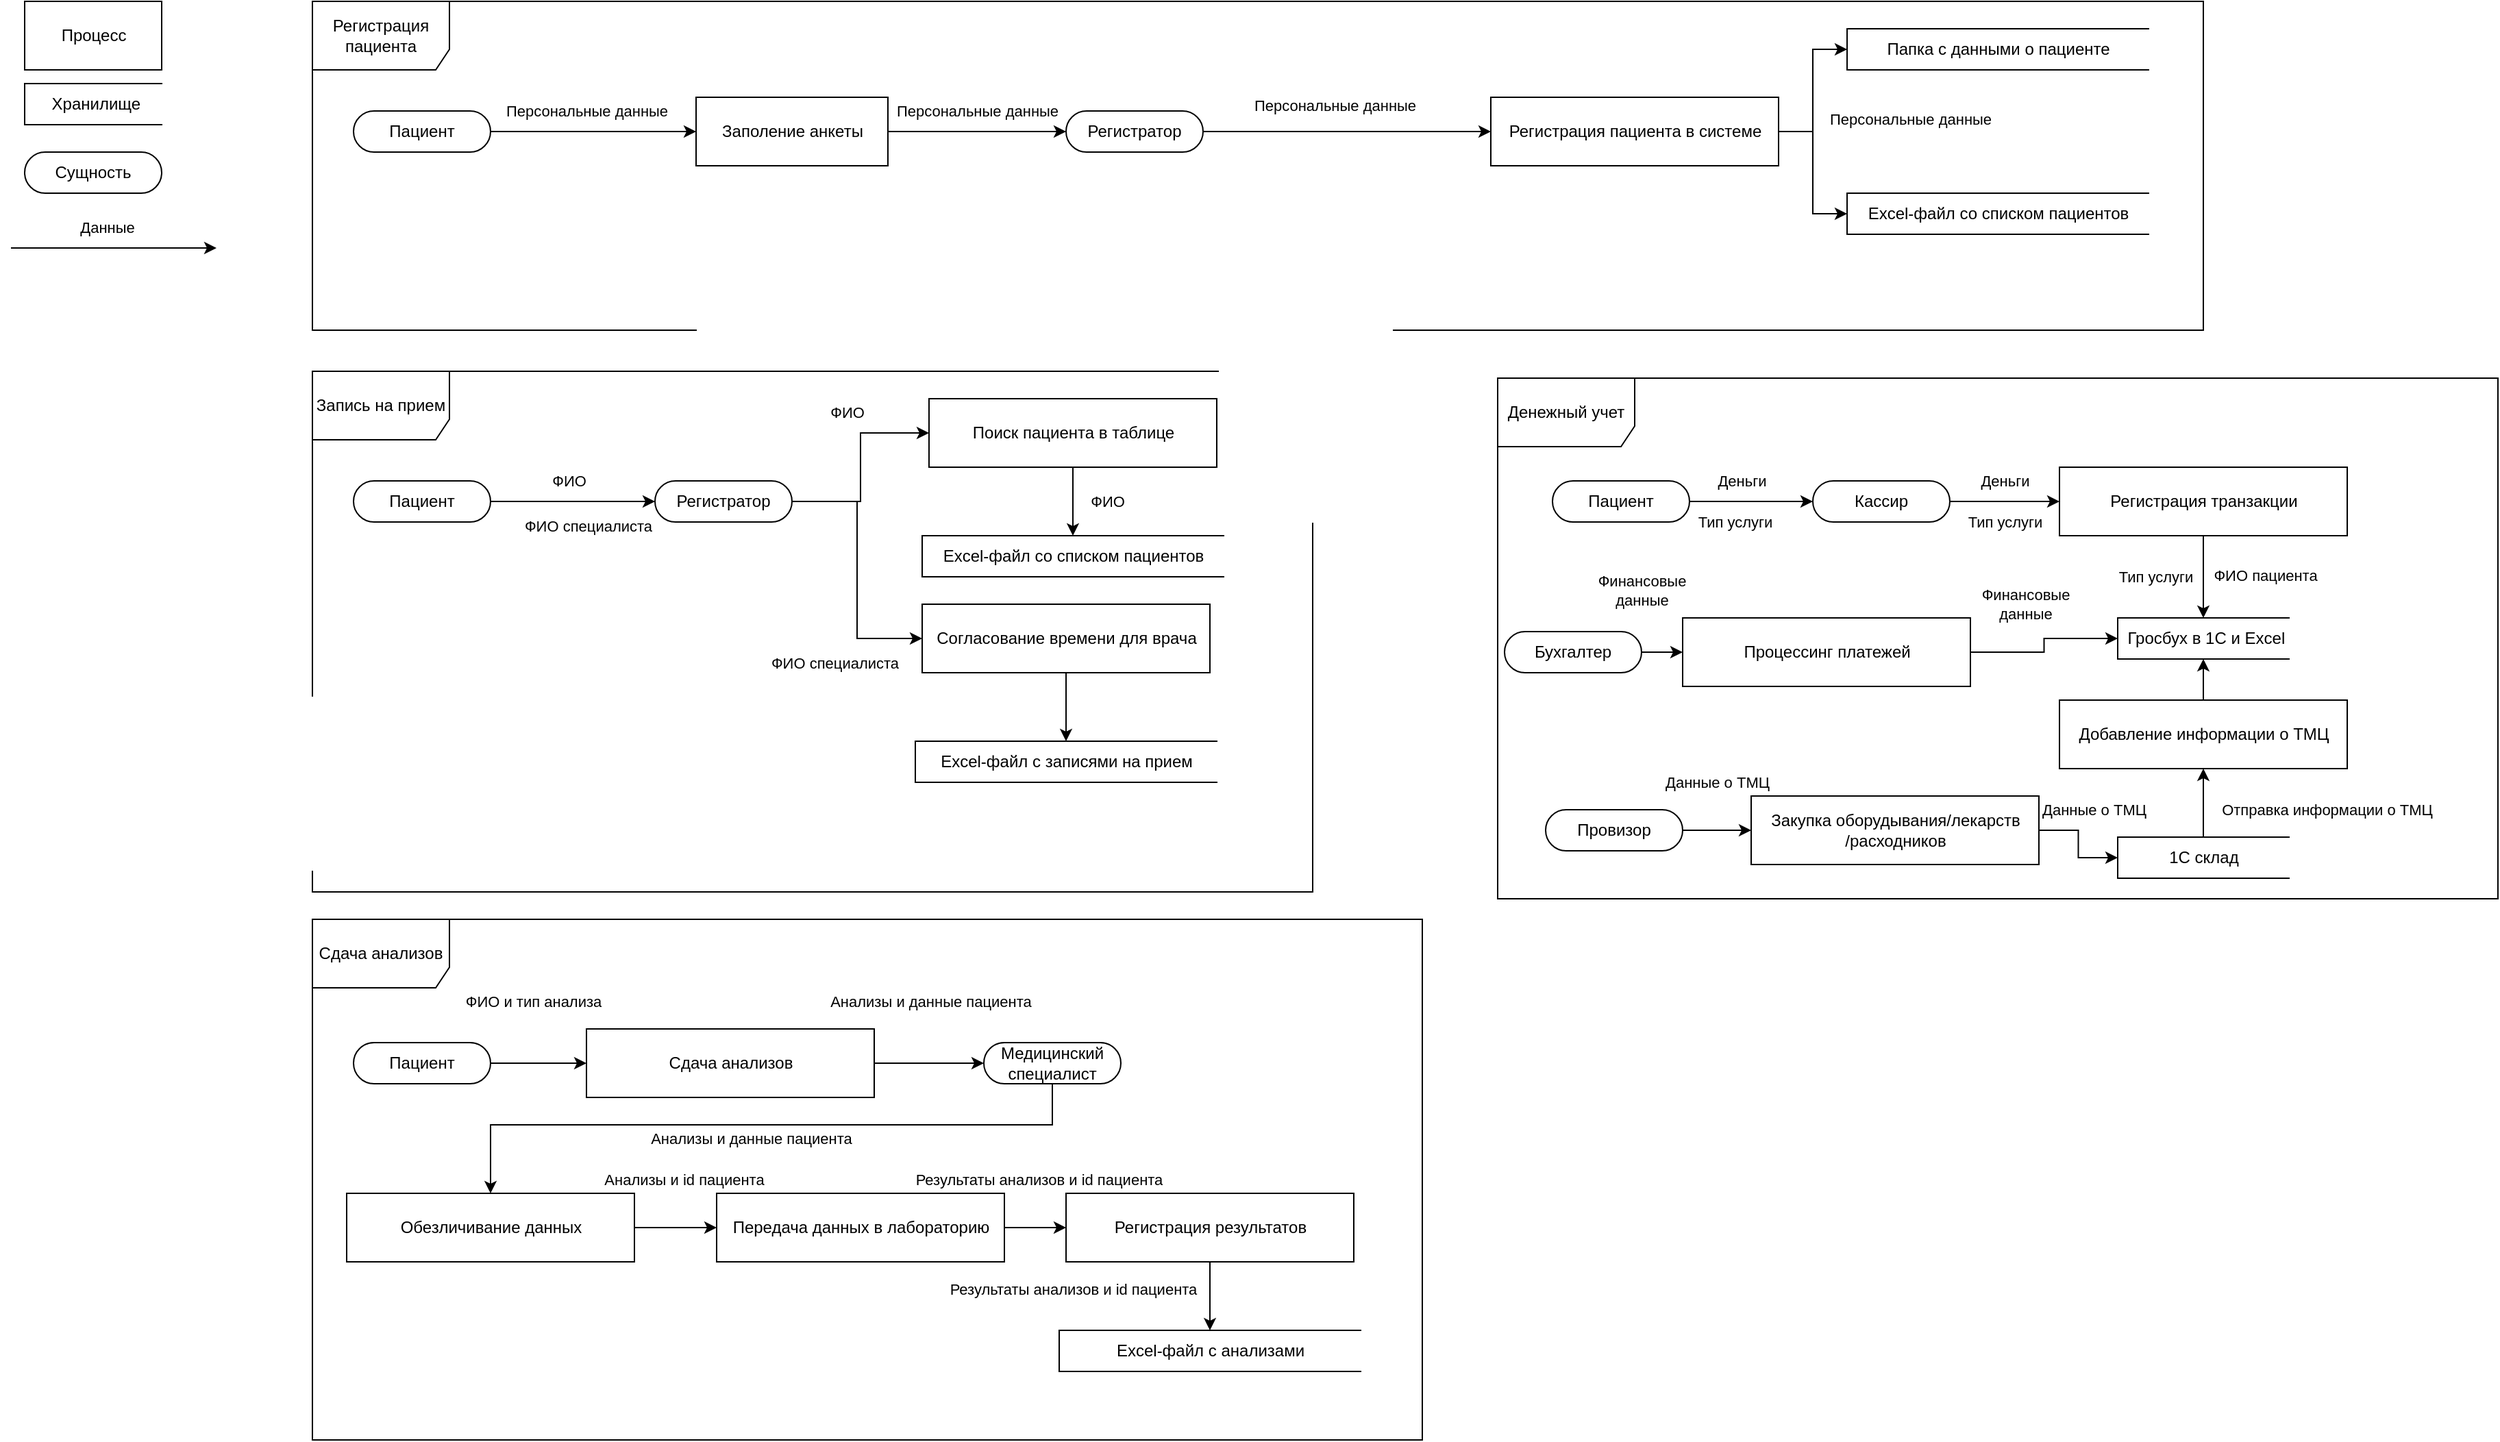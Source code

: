 <mxfile version="24.7.17">
  <diagram id="Z4zx1xbXpbFYWwnjL9Qc" name="DFD">
    <mxGraphModel dx="1754" dy="1471" grid="1" gridSize="10" guides="1" tooltips="1" connect="1" arrows="1" fold="1" page="1" pageScale="1" pageWidth="850" pageHeight="1100" math="0" shadow="0">
      <root>
        <mxCell id="0" />
        <mxCell id="1" parent="0" />
        <mxCell id="AKhO0LFCwdaKw_T-P-7f-14" value="Регистрация пациента" style="shape=umlFrame;whiteSpace=wrap;html=1;pointerEvents=0;width=100;height=50;" vertex="1" parent="1">
          <mxGeometry x="250" y="40" width="1380" height="240" as="geometry" />
        </mxCell>
        <mxCell id="3" value="&lt;span style=&quot;text-align: left;&quot;&gt;&#x9;&lt;/span&gt;&lt;span style=&quot;text-align: left;&quot;&gt;&amp;nbsp;Хранилище&lt;/span&gt;" style="html=1;dashed=0;whitespace=wrap;shape=partialRectangle;right=0;" parent="1" vertex="1">
          <mxGeometry x="40" y="100" width="100" height="30" as="geometry" />
        </mxCell>
        <mxCell id="5" value="Процесс" style="html=1;dashed=0;whitespace=wrap;" parent="1" vertex="1">
          <mxGeometry x="40" y="40" width="100" height="50" as="geometry" />
        </mxCell>
        <mxCell id="AKhO0LFCwdaKw_T-P-7f-13" value="Сущность" style="html=1;dashed=0;whiteSpace=wrap;shape=mxgraph.dfd.start" vertex="1" parent="1">
          <mxGeometry x="40" y="150" width="100" height="30" as="geometry" />
        </mxCell>
        <mxCell id="AKhO0LFCwdaKw_T-P-7f-17" style="edgeStyle=orthogonalEdgeStyle;rounded=0;orthogonalLoop=1;jettySize=auto;html=1;entryX=0;entryY=0.5;entryDx=0;entryDy=0;" edge="1" parent="1" source="AKhO0LFCwdaKw_T-P-7f-15" target="AKhO0LFCwdaKw_T-P-7f-16">
          <mxGeometry relative="1" as="geometry" />
        </mxCell>
        <mxCell id="AKhO0LFCwdaKw_T-P-7f-18" value="Персональные данные" style="edgeLabel;html=1;align=center;verticalAlign=middle;resizable=0;points=[];" vertex="1" connectable="0" parent="AKhO0LFCwdaKw_T-P-7f-17">
          <mxGeometry x="-0.138" y="3" relative="1" as="geometry">
            <mxPoint x="5" y="-12" as="offset" />
          </mxGeometry>
        </mxCell>
        <mxCell id="AKhO0LFCwdaKw_T-P-7f-15" value="Пациент" style="html=1;dashed=0;whiteSpace=wrap;shape=mxgraph.dfd.start" vertex="1" parent="1">
          <mxGeometry x="280" y="120" width="100" height="30" as="geometry" />
        </mxCell>
        <mxCell id="AKhO0LFCwdaKw_T-P-7f-16" value="Заполение анкеты" style="html=1;dashed=0;whitespace=wrap;" vertex="1" parent="1">
          <mxGeometry x="530" y="110" width="140" height="50" as="geometry" />
        </mxCell>
        <mxCell id="AKhO0LFCwdaKw_T-P-7f-26" style="edgeStyle=orthogonalEdgeStyle;rounded=0;orthogonalLoop=1;jettySize=auto;html=1;entryX=0;entryY=0.5;entryDx=0;entryDy=0;" edge="1" parent="1" source="AKhO0LFCwdaKw_T-P-7f-19" target="AKhO0LFCwdaKw_T-P-7f-25">
          <mxGeometry relative="1" as="geometry">
            <Array as="points">
              <mxPoint x="1110" y="135" />
            </Array>
          </mxGeometry>
        </mxCell>
        <mxCell id="AKhO0LFCwdaKw_T-P-7f-19" value="Регистратор" style="html=1;dashed=0;whiteSpace=wrap;shape=mxgraph.dfd.start" vertex="1" parent="1">
          <mxGeometry x="800" y="120" width="100" height="30" as="geometry" />
        </mxCell>
        <mxCell id="AKhO0LFCwdaKw_T-P-7f-20" style="edgeStyle=orthogonalEdgeStyle;rounded=0;orthogonalLoop=1;jettySize=auto;html=1;entryX=0;entryY=0.5;entryDx=0;entryDy=0;entryPerimeter=0;" edge="1" parent="1" source="AKhO0LFCwdaKw_T-P-7f-16" target="AKhO0LFCwdaKw_T-P-7f-19">
          <mxGeometry relative="1" as="geometry" />
        </mxCell>
        <mxCell id="AKhO0LFCwdaKw_T-P-7f-21" value="&lt;span style=&quot;color: rgba(0, 0, 0, 0); font-family: monospace; font-size: 0px; text-align: start; background-color: rgb(251, 251, 251);&quot;&gt;%3CmxGraphModel%3E%3Croot%3E%3CmxCell%20id%3D%220%22%2F%3E%3CmxCell%20id%3D%221%22%20parent%3D%220%22%2F%3E%3CmxCell%20id%3D%222%22%20value%3D%22%D0%9F%D0%B5%D1%80%D1%81%D0%BE%D0%BD%D0%B0%D0%BB%D1%8C%D0%BD%D1%8B%D0%B5%20%D0%B4%D0%B0%D0%BD%D0%BD%D1%8B%D0%B5%22%20style%3D%22edgeLabel%3Bhtml%3D1%3Balign%3Dcenter%3BverticalAlign%3Dmiddle%3Bresizable%3D0%3Bpoints%3D%5B%5D%3B%22%20vertex%3D%221%22%20connectable%3D%220%22%20parent%3D%221%22%3E%3CmxGeometry%20x%3D%22449.706%22%20y%3D%22120%22%20as%3D%22geometry%22%2F%3E%3C%2FmxCell%3E%3C%2Froot%3E%3C%2FmxGraphModel%3E&lt;/span&gt;" style="edgeLabel;html=1;align=center;verticalAlign=middle;resizable=0;points=[];" vertex="1" connectable="0" parent="AKhO0LFCwdaKw_T-P-7f-20">
          <mxGeometry x="-0.044" relative="1" as="geometry">
            <mxPoint as="offset" />
          </mxGeometry>
        </mxCell>
        <mxCell id="AKhO0LFCwdaKw_T-P-7f-22" value="Персональные данные" style="edgeLabel;html=1;align=center;verticalAlign=middle;resizable=0;points=[];" vertex="1" connectable="0" parent="AKhO0LFCwdaKw_T-P-7f-20">
          <mxGeometry x="-0.008" y="-1" relative="1" as="geometry">
            <mxPoint y="-16" as="offset" />
          </mxGeometry>
        </mxCell>
        <mxCell id="AKhO0LFCwdaKw_T-P-7f-29" style="edgeStyle=orthogonalEdgeStyle;rounded=0;orthogonalLoop=1;jettySize=auto;html=1;entryX=0;entryY=0.5;entryDx=0;entryDy=0;" edge="1" parent="1" source="AKhO0LFCwdaKw_T-P-7f-25" target="AKhO0LFCwdaKw_T-P-7f-28">
          <mxGeometry relative="1" as="geometry" />
        </mxCell>
        <mxCell id="AKhO0LFCwdaKw_T-P-7f-31" style="edgeStyle=orthogonalEdgeStyle;rounded=0;orthogonalLoop=1;jettySize=auto;html=1;entryX=0;entryY=0.5;entryDx=0;entryDy=0;" edge="1" parent="1" source="AKhO0LFCwdaKw_T-P-7f-25" target="AKhO0LFCwdaKw_T-P-7f-30">
          <mxGeometry relative="1" as="geometry" />
        </mxCell>
        <mxCell id="AKhO0LFCwdaKw_T-P-7f-25" value="Регистрация пациента в системе" style="html=1;dashed=0;whitespace=wrap;" vertex="1" parent="1">
          <mxGeometry x="1110" y="110" width="210" height="50" as="geometry" />
        </mxCell>
        <mxCell id="AKhO0LFCwdaKw_T-P-7f-27" value="Персональные данные" style="edgeLabel;html=1;align=center;verticalAlign=middle;resizable=0;points=[];" vertex="1" connectable="0" parent="1">
          <mxGeometry x="1079.996" y="65" as="geometry">
            <mxPoint x="-84" y="51" as="offset" />
          </mxGeometry>
        </mxCell>
        <mxCell id="AKhO0LFCwdaKw_T-P-7f-28" value="&lt;span style=&quot;text-align: left;&quot;&gt;&#x9;&lt;/span&gt;&lt;span style=&quot;text-align: left;&quot;&gt;Excel-файл со списком пациентов&lt;/span&gt;" style="html=1;dashed=0;whitespace=wrap;shape=partialRectangle;right=0;" vertex="1" parent="1">
          <mxGeometry x="1370" y="180" width="220" height="30" as="geometry" />
        </mxCell>
        <mxCell id="AKhO0LFCwdaKw_T-P-7f-30" value="&lt;span style=&quot;text-align: left;&quot;&gt;&#x9;&lt;/span&gt;&lt;span style=&quot;text-align: left;&quot;&gt;Папка с данными о пациенте&lt;/span&gt;" style="html=1;dashed=0;whitespace=wrap;shape=partialRectangle;right=0;" vertex="1" parent="1">
          <mxGeometry x="1370" y="60" width="220" height="30" as="geometry" />
        </mxCell>
        <mxCell id="AKhO0LFCwdaKw_T-P-7f-48" value="Запись на прием" style="shape=umlFrame;whiteSpace=wrap;html=1;pointerEvents=0;width=100;height=50;" vertex="1" parent="1">
          <mxGeometry x="250" y="310" width="730" height="380" as="geometry" />
        </mxCell>
        <mxCell id="AKhO0LFCwdaKw_T-P-7f-49" style="edgeStyle=orthogonalEdgeStyle;rounded=0;orthogonalLoop=1;jettySize=auto;html=1;entryX=0;entryY=0.5;entryDx=0;entryDy=0;entryPerimeter=0;" edge="1" parent="1" source="AKhO0LFCwdaKw_T-P-7f-51" target="AKhO0LFCwdaKw_T-P-7f-54">
          <mxGeometry relative="1" as="geometry">
            <mxPoint x="530" y="405" as="targetPoint" />
          </mxGeometry>
        </mxCell>
        <mxCell id="AKhO0LFCwdaKw_T-P-7f-50" value="ФИО" style="edgeLabel;html=1;align=center;verticalAlign=middle;resizable=0;points=[];" vertex="1" connectable="0" parent="AKhO0LFCwdaKw_T-P-7f-49">
          <mxGeometry x="-0.138" y="3" relative="1" as="geometry">
            <mxPoint x="5" y="-12" as="offset" />
          </mxGeometry>
        </mxCell>
        <mxCell id="AKhO0LFCwdaKw_T-P-7f-51" value="Пациент" style="html=1;dashed=0;whiteSpace=wrap;shape=mxgraph.dfd.start" vertex="1" parent="1">
          <mxGeometry x="280" y="390" width="100" height="30" as="geometry" />
        </mxCell>
        <mxCell id="AKhO0LFCwdaKw_T-P-7f-66" style="edgeStyle=orthogonalEdgeStyle;rounded=0;orthogonalLoop=1;jettySize=auto;html=1;entryX=0;entryY=0.5;entryDx=0;entryDy=0;" edge="1" parent="1" source="AKhO0LFCwdaKw_T-P-7f-54" target="AKhO0LFCwdaKw_T-P-7f-60">
          <mxGeometry relative="1" as="geometry">
            <Array as="points">
              <mxPoint x="650" y="405" />
              <mxPoint x="650" y="355" />
            </Array>
          </mxGeometry>
        </mxCell>
        <mxCell id="AKhO0LFCwdaKw_T-P-7f-67" value="ФИО" style="edgeLabel;html=1;align=center;verticalAlign=middle;resizable=0;points=[];" vertex="1" connectable="0" parent="AKhO0LFCwdaKw_T-P-7f-66">
          <mxGeometry x="-0.147" y="2" relative="1" as="geometry">
            <mxPoint x="-8" y="-51" as="offset" />
          </mxGeometry>
        </mxCell>
        <mxCell id="AKhO0LFCwdaKw_T-P-7f-75" style="edgeStyle=orthogonalEdgeStyle;rounded=0;orthogonalLoop=1;jettySize=auto;html=1;entryX=0;entryY=0.5;entryDx=0;entryDy=0;" edge="1" parent="1" source="AKhO0LFCwdaKw_T-P-7f-54" target="AKhO0LFCwdaKw_T-P-7f-74">
          <mxGeometry relative="1" as="geometry" />
        </mxCell>
        <mxCell id="AKhO0LFCwdaKw_T-P-7f-54" value="Регистратор" style="html=1;dashed=0;whiteSpace=wrap;shape=mxgraph.dfd.start" vertex="1" parent="1">
          <mxGeometry x="500" y="390" width="100" height="30" as="geometry" />
        </mxCell>
        <mxCell id="AKhO0LFCwdaKw_T-P-7f-72" style="edgeStyle=orthogonalEdgeStyle;rounded=0;orthogonalLoop=1;jettySize=auto;html=1;entryX=0.5;entryY=0;entryDx=0;entryDy=0;" edge="1" parent="1" source="AKhO0LFCwdaKw_T-P-7f-60" target="AKhO0LFCwdaKw_T-P-7f-62">
          <mxGeometry relative="1" as="geometry" />
        </mxCell>
        <mxCell id="AKhO0LFCwdaKw_T-P-7f-60" value="Поиск пациента в таблице" style="html=1;dashed=0;whitespace=wrap;" vertex="1" parent="1">
          <mxGeometry x="700" y="330" width="210" height="50" as="geometry" />
        </mxCell>
        <mxCell id="AKhO0LFCwdaKw_T-P-7f-62" value="&lt;span style=&quot;text-align: left;&quot;&gt;&#x9;&lt;/span&gt;&lt;span style=&quot;text-align: left;&quot;&gt;Excel-файл со списком пациентов&lt;/span&gt;" style="html=1;dashed=0;whitespace=wrap;shape=partialRectangle;right=0;" vertex="1" parent="1">
          <mxGeometry x="695" y="430" width="220" height="30" as="geometry" />
        </mxCell>
        <mxCell id="AKhO0LFCwdaKw_T-P-7f-64" value="Персональные данные" style="edgeLabel;html=1;align=center;verticalAlign=middle;resizable=0;points=[];" vertex="1" connectable="0" parent="1">
          <mxGeometry x="1499.996" y="75" as="geometry">
            <mxPoint x="-84" y="51" as="offset" />
          </mxGeometry>
        </mxCell>
        <mxCell id="AKhO0LFCwdaKw_T-P-7f-68" style="edgeStyle=orthogonalEdgeStyle;rounded=0;orthogonalLoop=1;jettySize=auto;html=1;entryX=0;entryY=0.5;entryDx=0;entryDy=0;" edge="1" parent="1">
          <mxGeometry relative="1" as="geometry">
            <mxPoint x="30" y="220" as="sourcePoint" />
            <mxPoint x="180" y="220" as="targetPoint" />
          </mxGeometry>
        </mxCell>
        <mxCell id="AKhO0LFCwdaKw_T-P-7f-69" value="Данные" style="edgeLabel;html=1;align=center;verticalAlign=middle;resizable=0;points=[];" vertex="1" connectable="0" parent="AKhO0LFCwdaKw_T-P-7f-68">
          <mxGeometry x="-0.138" y="3" relative="1" as="geometry">
            <mxPoint x="5" y="-12" as="offset" />
          </mxGeometry>
        </mxCell>
        <mxCell id="AKhO0LFCwdaKw_T-P-7f-71" value="ФИО специалиста" style="edgeLabel;html=1;align=center;verticalAlign=middle;resizable=0;points=[];" vertex="1" connectable="0" parent="1">
          <mxGeometry x="450" y="420" as="geometry">
            <mxPoint x="1" y="3" as="offset" />
          </mxGeometry>
        </mxCell>
        <mxCell id="AKhO0LFCwdaKw_T-P-7f-73" value="ФИО" style="edgeLabel;html=1;align=center;verticalAlign=middle;resizable=0;points=[];" vertex="1" connectable="0" parent="1">
          <mxGeometry x="830" y="405.0" as="geometry" />
        </mxCell>
        <mxCell id="AKhO0LFCwdaKw_T-P-7f-77" style="edgeStyle=orthogonalEdgeStyle;rounded=0;orthogonalLoop=1;jettySize=auto;html=1;entryX=0.5;entryY=0;entryDx=0;entryDy=0;" edge="1" parent="1" source="AKhO0LFCwdaKw_T-P-7f-74" target="AKhO0LFCwdaKw_T-P-7f-76">
          <mxGeometry relative="1" as="geometry" />
        </mxCell>
        <mxCell id="AKhO0LFCwdaKw_T-P-7f-74" value="Согласование времени для врача" style="html=1;dashed=0;whitespace=wrap;" vertex="1" parent="1">
          <mxGeometry x="695" y="480" width="210" height="50" as="geometry" />
        </mxCell>
        <mxCell id="AKhO0LFCwdaKw_T-P-7f-76" value="&lt;span style=&quot;text-align: left;&quot;&gt;&#x9;&lt;/span&gt;&lt;span style=&quot;text-align: left;&quot;&gt;Excel-файл с записями на прием&lt;/span&gt;" style="html=1;dashed=0;whitespace=wrap;shape=partialRectangle;right=0;" vertex="1" parent="1">
          <mxGeometry x="690" y="580" width="220" height="30" as="geometry" />
        </mxCell>
        <mxCell id="AKhO0LFCwdaKw_T-P-7f-78" value="ФИО специалиста" style="edgeLabel;html=1;align=center;verticalAlign=middle;resizable=0;points=[];" vertex="1" connectable="0" parent="1">
          <mxGeometry x="630" y="520" as="geometry">
            <mxPoint x="1" y="3" as="offset" />
          </mxGeometry>
        </mxCell>
        <mxCell id="AKhO0LFCwdaKw_T-P-7f-79" value="Сдача анализов" style="shape=umlFrame;whiteSpace=wrap;html=1;pointerEvents=0;width=100;height=50;" vertex="1" parent="1">
          <mxGeometry x="250" y="710" width="810" height="380" as="geometry" />
        </mxCell>
        <mxCell id="AKhO0LFCwdaKw_T-P-7f-80" value="Денежный учет" style="shape=umlFrame;whiteSpace=wrap;html=1;pointerEvents=0;width=100;height=50;" vertex="1" parent="1">
          <mxGeometry x="1115" y="315" width="730" height="380" as="geometry" />
        </mxCell>
        <mxCell id="AKhO0LFCwdaKw_T-P-7f-84" style="edgeStyle=orthogonalEdgeStyle;rounded=0;orthogonalLoop=1;jettySize=auto;html=1;entryX=0;entryY=0.5;entryDx=0;entryDy=0;" edge="1" parent="1" source="AKhO0LFCwdaKw_T-P-7f-82" target="AKhO0LFCwdaKw_T-P-7f-83">
          <mxGeometry relative="1" as="geometry" />
        </mxCell>
        <mxCell id="AKhO0LFCwdaKw_T-P-7f-100" value="ФИО и тип анализа" style="edgeLabel;html=1;align=center;verticalAlign=middle;resizable=0;points=[];" vertex="1" connectable="0" parent="AKhO0LFCwdaKw_T-P-7f-84">
          <mxGeometry x="-0.11" y="5" relative="1" as="geometry">
            <mxPoint y="-40" as="offset" />
          </mxGeometry>
        </mxCell>
        <mxCell id="AKhO0LFCwdaKw_T-P-7f-82" value="Пациент" style="html=1;dashed=0;whiteSpace=wrap;shape=mxgraph.dfd.start" vertex="1" parent="1">
          <mxGeometry x="280" y="800" width="100" height="30" as="geometry" />
        </mxCell>
        <mxCell id="AKhO0LFCwdaKw_T-P-7f-83" value="Сдача анализов" style="html=1;dashed=0;whitespace=wrap;" vertex="1" parent="1">
          <mxGeometry x="450" y="790" width="210" height="50" as="geometry" />
        </mxCell>
        <mxCell id="AKhO0LFCwdaKw_T-P-7f-88" style="edgeStyle=orthogonalEdgeStyle;rounded=0;orthogonalLoop=1;jettySize=auto;html=1;entryX=0.5;entryY=0;entryDx=0;entryDy=0;" edge="1" parent="1" source="AKhO0LFCwdaKw_T-P-7f-85" target="AKhO0LFCwdaKw_T-P-7f-87">
          <mxGeometry relative="1" as="geometry">
            <Array as="points">
              <mxPoint x="790" y="860" />
              <mxPoint x="380" y="860" />
            </Array>
          </mxGeometry>
        </mxCell>
        <mxCell id="AKhO0LFCwdaKw_T-P-7f-85" value="Медицинский специалист" style="html=1;dashed=0;whiteSpace=wrap;shape=mxgraph.dfd.start" vertex="1" parent="1">
          <mxGeometry x="740" y="800" width="100" height="30" as="geometry" />
        </mxCell>
        <mxCell id="AKhO0LFCwdaKw_T-P-7f-86" style="edgeStyle=orthogonalEdgeStyle;rounded=0;orthogonalLoop=1;jettySize=auto;html=1;entryX=0;entryY=0.5;entryDx=0;entryDy=0;entryPerimeter=0;" edge="1" parent="1" source="AKhO0LFCwdaKw_T-P-7f-83" target="AKhO0LFCwdaKw_T-P-7f-85">
          <mxGeometry relative="1" as="geometry" />
        </mxCell>
        <mxCell id="AKhO0LFCwdaKw_T-P-7f-101" value="Анализы и данные пациента" style="edgeLabel;html=1;align=center;verticalAlign=middle;resizable=0;points=[];" vertex="1" connectable="0" parent="AKhO0LFCwdaKw_T-P-7f-86">
          <mxGeometry x="0.01" y="-1" relative="1" as="geometry">
            <mxPoint y="-46" as="offset" />
          </mxGeometry>
        </mxCell>
        <mxCell id="AKhO0LFCwdaKw_T-P-7f-87" value="Обезличивание данных" style="html=1;dashed=0;whitespace=wrap;" vertex="1" parent="1">
          <mxGeometry x="275" y="910" width="210" height="50" as="geometry" />
        </mxCell>
        <mxCell id="AKhO0LFCwdaKw_T-P-7f-90" style="edgeStyle=orthogonalEdgeStyle;rounded=0;orthogonalLoop=1;jettySize=auto;html=1;entryX=0;entryY=0.5;entryDx=0;entryDy=0;" edge="1" parent="1" source="AKhO0LFCwdaKw_T-P-7f-87" target="AKhO0LFCwdaKw_T-P-7f-91">
          <mxGeometry relative="1" as="geometry">
            <mxPoint x="555" y="935.0" as="targetPoint" />
          </mxGeometry>
        </mxCell>
        <mxCell id="AKhO0LFCwdaKw_T-P-7f-104" value="Анализы и id пациента" style="edgeLabel;html=1;align=center;verticalAlign=middle;resizable=0;points=[];" vertex="1" connectable="0" parent="AKhO0LFCwdaKw_T-P-7f-90">
          <mxGeometry x="0.233" y="-2" relative="1" as="geometry">
            <mxPoint x="-1" y="-37" as="offset" />
          </mxGeometry>
        </mxCell>
        <mxCell id="AKhO0LFCwdaKw_T-P-7f-97" style="edgeStyle=orthogonalEdgeStyle;rounded=0;orthogonalLoop=1;jettySize=auto;html=1;entryX=0;entryY=0.5;entryDx=0;entryDy=0;" edge="1" parent="1" source="AKhO0LFCwdaKw_T-P-7f-91" target="AKhO0LFCwdaKw_T-P-7f-96">
          <mxGeometry relative="1" as="geometry" />
        </mxCell>
        <mxCell id="AKhO0LFCwdaKw_T-P-7f-91" value="Передача данных в лабораторию" style="html=1;dashed=0;whitespace=wrap;" vertex="1" parent="1">
          <mxGeometry x="545" y="910" width="210" height="50" as="geometry" />
        </mxCell>
        <mxCell id="AKhO0LFCwdaKw_T-P-7f-94" value="&lt;span style=&quot;text-align: left;&quot;&gt;&#x9;&lt;/span&gt;&lt;span style=&quot;text-align: left;&quot;&gt;Excel-файл с анализами&lt;/span&gt;" style="html=1;dashed=0;whitespace=wrap;shape=partialRectangle;right=0;" vertex="1" parent="1">
          <mxGeometry x="795" y="1010" width="220" height="30" as="geometry" />
        </mxCell>
        <mxCell id="AKhO0LFCwdaKw_T-P-7f-98" style="edgeStyle=orthogonalEdgeStyle;rounded=0;orthogonalLoop=1;jettySize=auto;html=1;entryX=0.5;entryY=0;entryDx=0;entryDy=0;" edge="1" parent="1" source="AKhO0LFCwdaKw_T-P-7f-96" target="AKhO0LFCwdaKw_T-P-7f-94">
          <mxGeometry relative="1" as="geometry" />
        </mxCell>
        <mxCell id="AKhO0LFCwdaKw_T-P-7f-96" value="Регистрация результатов" style="html=1;dashed=0;whitespace=wrap;" vertex="1" parent="1">
          <mxGeometry x="800" y="910" width="210" height="50" as="geometry" />
        </mxCell>
        <mxCell id="AKhO0LFCwdaKw_T-P-7f-103" value="Анализы и данные пациента" style="edgeLabel;html=1;align=center;verticalAlign=middle;resizable=0;points=[];" vertex="1" connectable="0" parent="1">
          <mxGeometry x="570.001" y="870" as="geometry" />
        </mxCell>
        <mxCell id="AKhO0LFCwdaKw_T-P-7f-105" value="Результаты анализов и id пациента" style="edgeLabel;html=1;align=center;verticalAlign=middle;resizable=0;points=[];" vertex="1" connectable="0" parent="1">
          <mxGeometry x="780" y="900" as="geometry" />
        </mxCell>
        <mxCell id="AKhO0LFCwdaKw_T-P-7f-106" value="Результаты анализов и id пациента" style="edgeLabel;html=1;align=center;verticalAlign=middle;resizable=0;points=[];" vertex="1" connectable="0" parent="1">
          <mxGeometry x="805" y="980" as="geometry" />
        </mxCell>
        <mxCell id="AKhO0LFCwdaKw_T-P-7f-110" style="edgeStyle=orthogonalEdgeStyle;rounded=0;orthogonalLoop=1;jettySize=auto;html=1;entryX=0;entryY=0.5;entryDx=0;entryDy=0;entryPerimeter=0;" edge="1" parent="1" source="AKhO0LFCwdaKw_T-P-7f-108" target="AKhO0LFCwdaKw_T-P-7f-112">
          <mxGeometry relative="1" as="geometry">
            <mxPoint x="1365" y="405" as="targetPoint" />
          </mxGeometry>
        </mxCell>
        <mxCell id="AKhO0LFCwdaKw_T-P-7f-111" value="Деньги" style="edgeLabel;html=1;align=center;verticalAlign=middle;resizable=0;points=[];" vertex="1" connectable="0" parent="AKhO0LFCwdaKw_T-P-7f-110">
          <mxGeometry x="-0.266" y="3" relative="1" as="geometry">
            <mxPoint x="5" y="-12" as="offset" />
          </mxGeometry>
        </mxCell>
        <mxCell id="AKhO0LFCwdaKw_T-P-7f-117" value="Тип услуги" style="edgeLabel;html=1;align=center;verticalAlign=middle;resizable=0;points=[];" vertex="1" connectable="0" parent="AKhO0LFCwdaKw_T-P-7f-110">
          <mxGeometry x="-0.274" y="2" relative="1" as="geometry">
            <mxPoint y="17" as="offset" />
          </mxGeometry>
        </mxCell>
        <mxCell id="AKhO0LFCwdaKw_T-P-7f-108" value="Пациент" style="html=1;dashed=0;whiteSpace=wrap;shape=mxgraph.dfd.start" vertex="1" parent="1">
          <mxGeometry x="1155" y="390" width="100" height="30" as="geometry" />
        </mxCell>
        <mxCell id="AKhO0LFCwdaKw_T-P-7f-116" style="edgeStyle=orthogonalEdgeStyle;rounded=0;orthogonalLoop=1;jettySize=auto;html=1;entryX=0;entryY=0.5;entryDx=0;entryDy=0;" edge="1" parent="1" source="AKhO0LFCwdaKw_T-P-7f-112" target="AKhO0LFCwdaKw_T-P-7f-114">
          <mxGeometry relative="1" as="geometry">
            <Array as="points" />
          </mxGeometry>
        </mxCell>
        <mxCell id="AKhO0LFCwdaKw_T-P-7f-112" value="Кассир" style="html=1;dashed=0;whiteSpace=wrap;shape=mxgraph.dfd.start" vertex="1" parent="1">
          <mxGeometry x="1345" y="390" width="100" height="30" as="geometry" />
        </mxCell>
        <mxCell id="AKhO0LFCwdaKw_T-P-7f-119" style="edgeStyle=orthogonalEdgeStyle;rounded=0;orthogonalLoop=1;jettySize=auto;html=1;entryX=0.5;entryY=0;entryDx=0;entryDy=0;" edge="1" parent="1" source="AKhO0LFCwdaKw_T-P-7f-114" target="AKhO0LFCwdaKw_T-P-7f-118">
          <mxGeometry relative="1" as="geometry" />
        </mxCell>
        <mxCell id="AKhO0LFCwdaKw_T-P-7f-123" value="ФИО пациента" style="edgeLabel;html=1;align=center;verticalAlign=middle;resizable=0;points=[];" vertex="1" connectable="0" parent="AKhO0LFCwdaKw_T-P-7f-119">
          <mxGeometry x="0.004" relative="1" as="geometry">
            <mxPoint x="45" y="-1" as="offset" />
          </mxGeometry>
        </mxCell>
        <mxCell id="AKhO0LFCwdaKw_T-P-7f-114" value="Регистрация транзакции" style="html=1;dashed=0;whitespace=wrap;" vertex="1" parent="1">
          <mxGeometry x="1525" y="380" width="210" height="50" as="geometry" />
        </mxCell>
        <mxCell id="AKhO0LFCwdaKw_T-P-7f-118" value="&lt;span style=&quot;text-align: left;&quot;&gt;&#x9;&lt;/span&gt;&lt;span style=&quot;text-align: left;&quot;&gt;&amp;nbsp;Гросбух в 1С и Excel&lt;/span&gt;" style="html=1;dashed=0;whitespace=wrap;shape=partialRectangle;right=0;" vertex="1" parent="1">
          <mxGeometry x="1567.5" y="490" width="125" height="30" as="geometry" />
        </mxCell>
        <mxCell id="AKhO0LFCwdaKw_T-P-7f-120" value="Деньги" style="edgeLabel;html=1;align=center;verticalAlign=middle;resizable=0;points=[];" vertex="1" connectable="0" parent="1">
          <mxGeometry x="1485.002" y="390" as="geometry" />
        </mxCell>
        <mxCell id="AKhO0LFCwdaKw_T-P-7f-121" value="Тип услуги" style="edgeLabel;html=1;align=center;verticalAlign=middle;resizable=0;points=[];" vertex="1" connectable="0" parent="1">
          <mxGeometry x="1485.002" y="420" as="geometry" />
        </mxCell>
        <mxCell id="AKhO0LFCwdaKw_T-P-7f-122" value="Тип услуги" style="edgeLabel;html=1;align=center;verticalAlign=middle;resizable=0;points=[];" vertex="1" connectable="0" parent="1">
          <mxGeometry x="1595.002" y="460" as="geometry" />
        </mxCell>
        <mxCell id="AKhO0LFCwdaKw_T-P-7f-126" style="edgeStyle=orthogonalEdgeStyle;rounded=0;orthogonalLoop=1;jettySize=auto;html=1;entryX=0.5;entryY=1;entryDx=0;entryDy=0;" edge="1" parent="1" source="AKhO0LFCwdaKw_T-P-7f-124" target="AKhO0LFCwdaKw_T-P-7f-125">
          <mxGeometry relative="1" as="geometry" />
        </mxCell>
        <mxCell id="AKhO0LFCwdaKw_T-P-7f-128" value="Отправка информации о&amp;nbsp;ТМЦ" style="edgeLabel;html=1;align=center;verticalAlign=middle;resizable=0;points=[];" vertex="1" connectable="0" parent="AKhO0LFCwdaKw_T-P-7f-126">
          <mxGeometry x="0.127" y="2" relative="1" as="geometry">
            <mxPoint x="92" y="8" as="offset" />
          </mxGeometry>
        </mxCell>
        <mxCell id="AKhO0LFCwdaKw_T-P-7f-124" value="&lt;span style=&quot;text-align: left;&quot;&gt;&#x9;&lt;/span&gt;&lt;span style=&quot;text-align: left;&quot;&gt;1С склад&lt;/span&gt;" style="html=1;dashed=0;whitespace=wrap;shape=partialRectangle;right=0;" vertex="1" parent="1">
          <mxGeometry x="1567.5" y="650" width="125" height="30" as="geometry" />
        </mxCell>
        <mxCell id="AKhO0LFCwdaKw_T-P-7f-127" style="edgeStyle=orthogonalEdgeStyle;rounded=0;orthogonalLoop=1;jettySize=auto;html=1;entryX=0.5;entryY=1;entryDx=0;entryDy=0;" edge="1" parent="1" source="AKhO0LFCwdaKw_T-P-7f-125" target="AKhO0LFCwdaKw_T-P-7f-118">
          <mxGeometry relative="1" as="geometry" />
        </mxCell>
        <mxCell id="AKhO0LFCwdaKw_T-P-7f-125" value="Добавление информации о&amp;nbsp;ТМЦ" style="html=1;dashed=0;whitespace=wrap;" vertex="1" parent="1">
          <mxGeometry x="1525" y="550" width="210" height="50" as="geometry" />
        </mxCell>
        <mxCell id="AKhO0LFCwdaKw_T-P-7f-132" style="edgeStyle=orthogonalEdgeStyle;rounded=0;orthogonalLoop=1;jettySize=auto;html=1;entryX=0;entryY=0.5;entryDx=0;entryDy=0;" edge="1" parent="1" source="AKhO0LFCwdaKw_T-P-7f-130" target="AKhO0LFCwdaKw_T-P-7f-131">
          <mxGeometry relative="1" as="geometry" />
        </mxCell>
        <mxCell id="AKhO0LFCwdaKw_T-P-7f-134" value="Данные о ТМЦ" style="edgeLabel;html=1;align=center;verticalAlign=middle;resizable=0;points=[];" vertex="1" connectable="0" parent="AKhO0LFCwdaKw_T-P-7f-132">
          <mxGeometry x="-0.04" y="2" relative="1" as="geometry">
            <mxPoint x="1" y="-33" as="offset" />
          </mxGeometry>
        </mxCell>
        <mxCell id="AKhO0LFCwdaKw_T-P-7f-130" value="Провизор" style="html=1;dashed=0;whiteSpace=wrap;shape=mxgraph.dfd.start" vertex="1" parent="1">
          <mxGeometry x="1150" y="630" width="100" height="30" as="geometry" />
        </mxCell>
        <mxCell id="AKhO0LFCwdaKw_T-P-7f-133" style="edgeStyle=orthogonalEdgeStyle;rounded=0;orthogonalLoop=1;jettySize=auto;html=1;entryX=0;entryY=0.5;entryDx=0;entryDy=0;" edge="1" parent="1" source="AKhO0LFCwdaKw_T-P-7f-131" target="AKhO0LFCwdaKw_T-P-7f-124">
          <mxGeometry relative="1" as="geometry" />
        </mxCell>
        <mxCell id="AKhO0LFCwdaKw_T-P-7f-131" value="Закупка оборудывания/лекарств&lt;div&gt;/&lt;span style=&quot;background-color: initial;&quot;&gt;расходников&lt;/span&gt;&lt;/div&gt;" style="html=1;dashed=0;whitespace=wrap;" vertex="1" parent="1">
          <mxGeometry x="1300" y="620" width="210" height="50" as="geometry" />
        </mxCell>
        <mxCell id="AKhO0LFCwdaKw_T-P-7f-135" value="Данные о ТМЦ" style="edgeLabel;html=1;align=center;verticalAlign=middle;resizable=0;points=[];" vertex="1" connectable="0" parent="1">
          <mxGeometry x="1550" y="630" as="geometry" />
        </mxCell>
        <mxCell id="AKhO0LFCwdaKw_T-P-7f-138" style="edgeStyle=orthogonalEdgeStyle;rounded=0;orthogonalLoop=1;jettySize=auto;html=1;" edge="1" parent="1" source="AKhO0LFCwdaKw_T-P-7f-136" target="AKhO0LFCwdaKw_T-P-7f-137">
          <mxGeometry relative="1" as="geometry" />
        </mxCell>
        <mxCell id="AKhO0LFCwdaKw_T-P-7f-136" value="Бухгалтер" style="html=1;dashed=0;whiteSpace=wrap;shape=mxgraph.dfd.start" vertex="1" parent="1">
          <mxGeometry x="1120" y="500" width="100" height="30" as="geometry" />
        </mxCell>
        <mxCell id="AKhO0LFCwdaKw_T-P-7f-139" style="edgeStyle=orthogonalEdgeStyle;rounded=0;orthogonalLoop=1;jettySize=auto;html=1;entryX=0;entryY=0.5;entryDx=0;entryDy=0;" edge="1" parent="1" source="AKhO0LFCwdaKw_T-P-7f-137" target="AKhO0LFCwdaKw_T-P-7f-118">
          <mxGeometry relative="1" as="geometry" />
        </mxCell>
        <mxCell id="AKhO0LFCwdaKw_T-P-7f-140" value="Финансовые&lt;div&gt;данные&lt;/div&gt;" style="edgeLabel;html=1;align=center;verticalAlign=middle;resizable=0;points=[];" vertex="1" connectable="0" parent="AKhO0LFCwdaKw_T-P-7f-139">
          <mxGeometry x="-0.089" relative="1" as="geometry">
            <mxPoint x="-14" y="-35" as="offset" />
          </mxGeometry>
        </mxCell>
        <mxCell id="AKhO0LFCwdaKw_T-P-7f-137" value="Процессинг платежей" style="html=1;dashed=0;whitespace=wrap;" vertex="1" parent="1">
          <mxGeometry x="1250" y="490" width="210" height="50" as="geometry" />
        </mxCell>
        <mxCell id="AKhO0LFCwdaKw_T-P-7f-141" value="Финансовые&lt;div&gt;данные&lt;/div&gt;" style="edgeLabel;html=1;align=center;verticalAlign=middle;resizable=0;points=[];" vertex="1" connectable="0" parent="1">
          <mxGeometry x="1220.0" y="470.0" as="geometry" />
        </mxCell>
      </root>
    </mxGraphModel>
  </diagram>
</mxfile>
